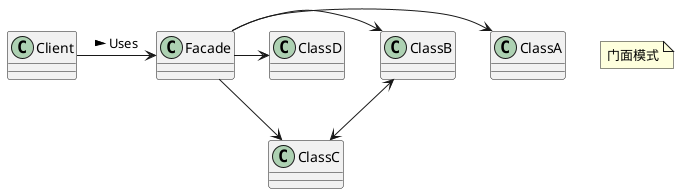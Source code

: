 @startuml

note "门面模式" as N1

Client -> Facade : Uses >
Facade -> ClassA
Facade -> ClassB
Facade -> ClassC
Facade -> ClassD
ClassB <--> ClassC


@enduml